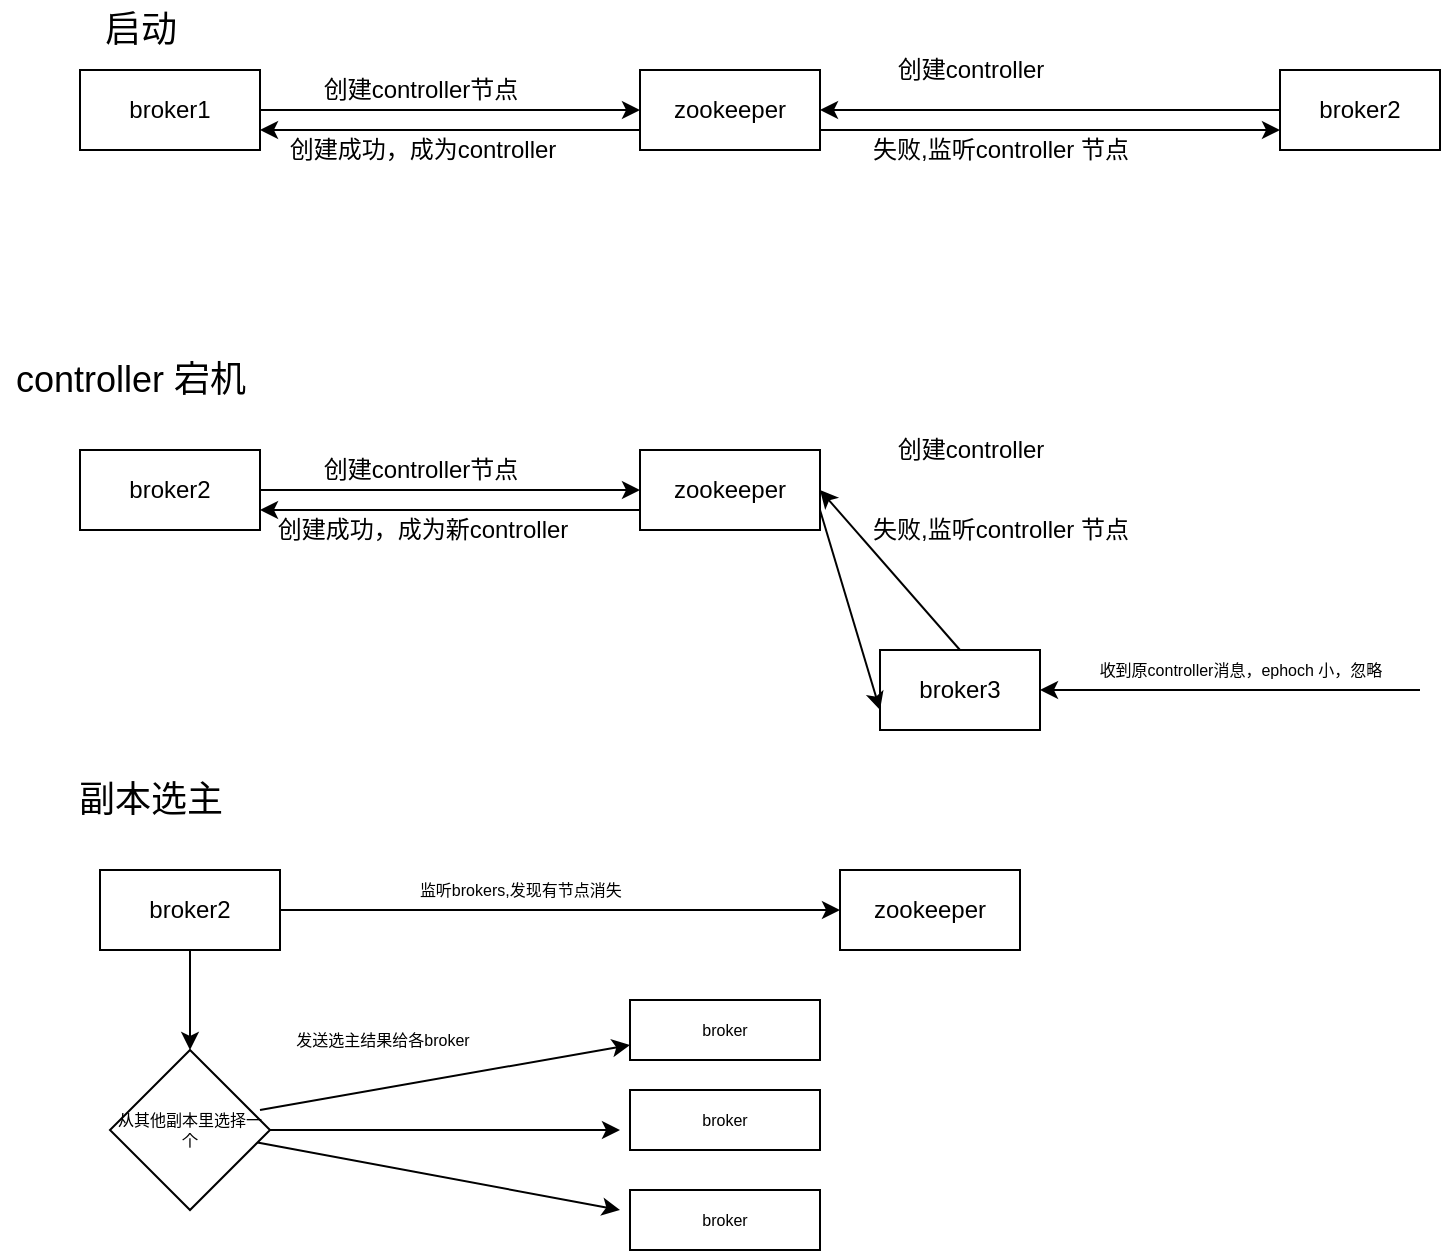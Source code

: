 <mxfile version="13.10.3" type="github">
  <diagram id="QfvP4DOxKt7_Ded9RQVd" name="Page-1">
    <mxGraphModel dx="909" dy="435" grid="1" gridSize="10" guides="1" tooltips="1" connect="1" arrows="1" fold="1" page="1" pageScale="1" pageWidth="827" pageHeight="1169" math="0" shadow="0">
      <root>
        <mxCell id="0" />
        <mxCell id="1" parent="0" />
        <mxCell id="Ba8Tc-JvGPcGH1VW4WcB-3" style="edgeStyle=orthogonalEdgeStyle;rounded=0;orthogonalLoop=1;jettySize=auto;html=1;entryX=0;entryY=0.5;entryDx=0;entryDy=0;" parent="1" source="Ba8Tc-JvGPcGH1VW4WcB-1" target="Ba8Tc-JvGPcGH1VW4WcB-2" edge="1">
          <mxGeometry relative="1" as="geometry" />
        </mxCell>
        <mxCell id="Ba8Tc-JvGPcGH1VW4WcB-1" value="broker1" style="rounded=0;whiteSpace=wrap;html=1;" parent="1" vertex="1">
          <mxGeometry x="80" y="120" width="90" height="40" as="geometry" />
        </mxCell>
        <mxCell id="Ba8Tc-JvGPcGH1VW4WcB-2" value="zookeeper" style="rounded=0;whiteSpace=wrap;html=1;" parent="1" vertex="1">
          <mxGeometry x="360" y="120" width="90" height="40" as="geometry" />
        </mxCell>
        <mxCell id="Ba8Tc-JvGPcGH1VW4WcB-4" value="创建controller节点" style="text;html=1;align=center;verticalAlign=middle;resizable=0;points=[];autosize=1;" parent="1" vertex="1">
          <mxGeometry x="195" y="120" width="110" height="20" as="geometry" />
        </mxCell>
        <mxCell id="Ba8Tc-JvGPcGH1VW4WcB-8" value="" style="endArrow=classic;html=1;entryX=1;entryY=0.75;entryDx=0;entryDy=0;exitX=0;exitY=0.75;exitDx=0;exitDy=0;" parent="1" source="Ba8Tc-JvGPcGH1VW4WcB-2" target="Ba8Tc-JvGPcGH1VW4WcB-1" edge="1">
          <mxGeometry width="50" height="50" relative="1" as="geometry">
            <mxPoint x="390" y="290" as="sourcePoint" />
            <mxPoint x="440" y="240" as="targetPoint" />
          </mxGeometry>
        </mxCell>
        <mxCell id="Ba8Tc-JvGPcGH1VW4WcB-9" value="创建成功，成为controller" style="text;html=1;align=center;verticalAlign=middle;resizable=0;points=[];autosize=1;" parent="1" vertex="1">
          <mxGeometry x="176" y="150" width="150" height="20" as="geometry" />
        </mxCell>
        <mxCell id="Ba8Tc-JvGPcGH1VW4WcB-11" style="edgeStyle=orthogonalEdgeStyle;rounded=0;orthogonalLoop=1;jettySize=auto;html=1;entryX=1;entryY=0.5;entryDx=0;entryDy=0;" parent="1" source="Ba8Tc-JvGPcGH1VW4WcB-10" target="Ba8Tc-JvGPcGH1VW4WcB-2" edge="1">
          <mxGeometry relative="1" as="geometry" />
        </mxCell>
        <mxCell id="Ba8Tc-JvGPcGH1VW4WcB-10" value="broker2" style="rounded=0;whiteSpace=wrap;html=1;" parent="1" vertex="1">
          <mxGeometry x="680" y="120" width="80" height="40" as="geometry" />
        </mxCell>
        <mxCell id="Ba8Tc-JvGPcGH1VW4WcB-12" value="创建controller" style="text;html=1;align=center;verticalAlign=middle;resizable=0;points=[];autosize=1;" parent="1" vertex="1">
          <mxGeometry x="480" y="110" width="90" height="20" as="geometry" />
        </mxCell>
        <mxCell id="Ba8Tc-JvGPcGH1VW4WcB-14" value="" style="endArrow=classic;html=1;exitX=1;exitY=0.75;exitDx=0;exitDy=0;entryX=0;entryY=0.75;entryDx=0;entryDy=0;" parent="1" source="Ba8Tc-JvGPcGH1VW4WcB-2" target="Ba8Tc-JvGPcGH1VW4WcB-10" edge="1">
          <mxGeometry width="50" height="50" relative="1" as="geometry">
            <mxPoint x="390" y="290" as="sourcePoint" />
            <mxPoint x="440" y="240" as="targetPoint" />
          </mxGeometry>
        </mxCell>
        <mxCell id="Ba8Tc-JvGPcGH1VW4WcB-15" value="失败,监听controller 节点" style="text;html=1;align=center;verticalAlign=middle;resizable=0;points=[];autosize=1;" parent="1" vertex="1">
          <mxGeometry x="470" y="150" width="140" height="20" as="geometry" />
        </mxCell>
        <mxCell id="Ba8Tc-JvGPcGH1VW4WcB-16" value="副本选主" style="text;html=1;align=center;verticalAlign=middle;resizable=0;points=[];autosize=1;strokeWidth=12;fontSize=18;" parent="1" vertex="1">
          <mxGeometry x="70" y="470" width="90" height="30" as="geometry" />
        </mxCell>
        <mxCell id="Ba8Tc-JvGPcGH1VW4WcB-17" value="controller 宕机" style="text;html=1;align=center;verticalAlign=middle;resizable=0;points=[];autosize=1;strokeWidth=12;fontSize=18;" parent="1" vertex="1">
          <mxGeometry x="40" y="260" width="130" height="30" as="geometry" />
        </mxCell>
        <mxCell id="Ba8Tc-JvGPcGH1VW4WcB-18" style="edgeStyle=orthogonalEdgeStyle;rounded=0;orthogonalLoop=1;jettySize=auto;html=1;entryX=0;entryY=0.5;entryDx=0;entryDy=0;" parent="1" source="Ba8Tc-JvGPcGH1VW4WcB-19" target="Ba8Tc-JvGPcGH1VW4WcB-20" edge="1">
          <mxGeometry relative="1" as="geometry" />
        </mxCell>
        <mxCell id="Ba8Tc-JvGPcGH1VW4WcB-19" value="broker2" style="rounded=0;whiteSpace=wrap;html=1;" parent="1" vertex="1">
          <mxGeometry x="80" y="310" width="90" height="40" as="geometry" />
        </mxCell>
        <mxCell id="Ba8Tc-JvGPcGH1VW4WcB-20" value="zookeeper" style="rounded=0;whiteSpace=wrap;html=1;" parent="1" vertex="1">
          <mxGeometry x="360" y="310" width="90" height="40" as="geometry" />
        </mxCell>
        <mxCell id="Ba8Tc-JvGPcGH1VW4WcB-21" value="创建controller节点" style="text;html=1;align=center;verticalAlign=middle;resizable=0;points=[];autosize=1;" parent="1" vertex="1">
          <mxGeometry x="195" y="310" width="110" height="20" as="geometry" />
        </mxCell>
        <mxCell id="Ba8Tc-JvGPcGH1VW4WcB-22" value="" style="endArrow=classic;html=1;entryX=1;entryY=0.75;entryDx=0;entryDy=0;exitX=0;exitY=0.75;exitDx=0;exitDy=0;" parent="1" source="Ba8Tc-JvGPcGH1VW4WcB-20" target="Ba8Tc-JvGPcGH1VW4WcB-19" edge="1">
          <mxGeometry width="50" height="50" relative="1" as="geometry">
            <mxPoint x="390" y="480" as="sourcePoint" />
            <mxPoint x="440" y="430" as="targetPoint" />
          </mxGeometry>
        </mxCell>
        <mxCell id="Ba8Tc-JvGPcGH1VW4WcB-23" value="创建成功，成为新controller" style="text;html=1;align=center;verticalAlign=middle;resizable=0;points=[];autosize=1;" parent="1" vertex="1">
          <mxGeometry x="171" y="340" width="160" height="20" as="geometry" />
        </mxCell>
        <mxCell id="Ba8Tc-JvGPcGH1VW4WcB-24" style="rounded=0;orthogonalLoop=1;jettySize=auto;html=1;entryX=1;entryY=0.5;entryDx=0;entryDy=0;exitX=0.5;exitY=0;exitDx=0;exitDy=0;" parent="1" source="Ba8Tc-JvGPcGH1VW4WcB-25" target="Ba8Tc-JvGPcGH1VW4WcB-20" edge="1">
          <mxGeometry relative="1" as="geometry" />
        </mxCell>
        <mxCell id="Ba8Tc-JvGPcGH1VW4WcB-25" value="broker3" style="rounded=0;whiteSpace=wrap;html=1;" parent="1" vertex="1">
          <mxGeometry x="480" y="410" width="80" height="40" as="geometry" />
        </mxCell>
        <mxCell id="Ba8Tc-JvGPcGH1VW4WcB-26" value="创建controller" style="text;html=1;align=center;verticalAlign=middle;resizable=0;points=[];autosize=1;" parent="1" vertex="1">
          <mxGeometry x="480" y="300" width="90" height="20" as="geometry" />
        </mxCell>
        <mxCell id="Ba8Tc-JvGPcGH1VW4WcB-27" value="" style="endArrow=classic;html=1;exitX=1;exitY=0.75;exitDx=0;exitDy=0;entryX=0;entryY=0.75;entryDx=0;entryDy=0;" parent="1" source="Ba8Tc-JvGPcGH1VW4WcB-20" target="Ba8Tc-JvGPcGH1VW4WcB-25" edge="1">
          <mxGeometry width="50" height="50" relative="1" as="geometry">
            <mxPoint x="390" y="480" as="sourcePoint" />
            <mxPoint x="440" y="430" as="targetPoint" />
          </mxGeometry>
        </mxCell>
        <mxCell id="Ba8Tc-JvGPcGH1VW4WcB-28" value="失败,监听controller 节点" style="text;html=1;align=center;verticalAlign=middle;resizable=0;points=[];autosize=1;" parent="1" vertex="1">
          <mxGeometry x="470" y="340" width="140" height="20" as="geometry" />
        </mxCell>
        <mxCell id="Ba8Tc-JvGPcGH1VW4WcB-32" value="" style="endArrow=classic;html=1;fontSize=18;entryX=1;entryY=0.5;entryDx=0;entryDy=0;" parent="1" target="Ba8Tc-JvGPcGH1VW4WcB-25" edge="1">
          <mxGeometry width="50" height="50" relative="1" as="geometry">
            <mxPoint x="750" y="430" as="sourcePoint" />
            <mxPoint x="730" y="430" as="targetPoint" />
          </mxGeometry>
        </mxCell>
        <mxCell id="Ba8Tc-JvGPcGH1VW4WcB-33" value="收到原controller消息，ephoch 小，忽略" style="text;html=1;align=center;verticalAlign=middle;resizable=0;points=[];autosize=1;fontSize=8;" parent="1" vertex="1">
          <mxGeometry x="575" y="410" width="170" height="20" as="geometry" />
        </mxCell>
        <mxCell id="Ba8Tc-JvGPcGH1VW4WcB-35" value="启动" style="text;html=1;align=center;verticalAlign=middle;resizable=0;points=[];autosize=1;strokeWidth=12;fontSize=18;" parent="1" vertex="1">
          <mxGeometry x="85" y="85" width="50" height="30" as="geometry" />
        </mxCell>
        <mxCell id="Ba8Tc-JvGPcGH1VW4WcB-38" style="edgeStyle=orthogonalEdgeStyle;rounded=0;orthogonalLoop=1;jettySize=auto;html=1;entryX=0;entryY=0.5;entryDx=0;entryDy=0;fontSize=8;" parent="1" source="Ba8Tc-JvGPcGH1VW4WcB-36" target="Ba8Tc-JvGPcGH1VW4WcB-37" edge="1">
          <mxGeometry relative="1" as="geometry" />
        </mxCell>
        <mxCell id="Ba8Tc-JvGPcGH1VW4WcB-39" value="监听brokers,发现有节点消失&amp;nbsp;" style="edgeLabel;html=1;align=center;verticalAlign=middle;resizable=0;points=[];fontSize=8;" parent="Ba8Tc-JvGPcGH1VW4WcB-38" vertex="1" connectable="0">
          <mxGeometry x="-0.104" y="3" relative="1" as="geometry">
            <mxPoint x="-5" y="-7" as="offset" />
          </mxGeometry>
        </mxCell>
        <mxCell id="Ba8Tc-JvGPcGH1VW4WcB-42" style="edgeStyle=orthogonalEdgeStyle;rounded=0;orthogonalLoop=1;jettySize=auto;html=1;entryX=0.5;entryY=0;entryDx=0;entryDy=0;fontSize=8;fontColor=#000000;" parent="1" source="Ba8Tc-JvGPcGH1VW4WcB-36" target="Ba8Tc-JvGPcGH1VW4WcB-41" edge="1">
          <mxGeometry relative="1" as="geometry" />
        </mxCell>
        <mxCell id="Ba8Tc-JvGPcGH1VW4WcB-36" value="broker2" style="rounded=0;whiteSpace=wrap;html=1;" parent="1" vertex="1">
          <mxGeometry x="90" y="520" width="90" height="40" as="geometry" />
        </mxCell>
        <mxCell id="Ba8Tc-JvGPcGH1VW4WcB-37" value="zookeeper" style="rounded=0;whiteSpace=wrap;html=1;" parent="1" vertex="1">
          <mxGeometry x="460" y="520" width="90" height="40" as="geometry" />
        </mxCell>
        <mxCell id="Ba8Tc-JvGPcGH1VW4WcB-47" style="edgeStyle=none;rounded=0;orthogonalLoop=1;jettySize=auto;html=1;fontSize=8;fontColor=#000000;" parent="1" source="Ba8Tc-JvGPcGH1VW4WcB-41" edge="1">
          <mxGeometry relative="1" as="geometry">
            <mxPoint x="350" y="650" as="targetPoint" />
          </mxGeometry>
        </mxCell>
        <mxCell id="Ba8Tc-JvGPcGH1VW4WcB-48" style="edgeStyle=none;rounded=0;orthogonalLoop=1;jettySize=auto;html=1;fontSize=8;fontColor=#000000;" parent="1" source="Ba8Tc-JvGPcGH1VW4WcB-41" edge="1">
          <mxGeometry relative="1" as="geometry">
            <mxPoint x="350" y="690" as="targetPoint" />
          </mxGeometry>
        </mxCell>
        <mxCell id="Ba8Tc-JvGPcGH1VW4WcB-41" value="从其他副本里选择一个" style="rhombus;whiteSpace=wrap;html=1;strokeWidth=1;fontSize=8;" parent="1" vertex="1">
          <mxGeometry x="95" y="610" width="80" height="80" as="geometry" />
        </mxCell>
        <mxCell id="Ba8Tc-JvGPcGH1VW4WcB-43" value="broker" style="rounded=0;whiteSpace=wrap;html=1;strokeWidth=1;fontSize=8;fontColor=#000000;" parent="1" vertex="1">
          <mxGeometry x="355" y="585" width="95" height="30" as="geometry" />
        </mxCell>
        <mxCell id="Ba8Tc-JvGPcGH1VW4WcB-44" value="broker" style="rounded=0;whiteSpace=wrap;html=1;strokeWidth=1;fontSize=8;fontColor=#000000;" parent="1" vertex="1">
          <mxGeometry x="355" y="630" width="95" height="30" as="geometry" />
        </mxCell>
        <mxCell id="Ba8Tc-JvGPcGH1VW4WcB-45" value="broker" style="rounded=0;whiteSpace=wrap;html=1;strokeWidth=1;fontSize=8;fontColor=#000000;" parent="1" vertex="1">
          <mxGeometry x="355" y="680" width="95" height="30" as="geometry" />
        </mxCell>
        <mxCell id="Ba8Tc-JvGPcGH1VW4WcB-46" value="" style="endArrow=classic;html=1;fontSize=8;fontColor=#000000;entryX=0;entryY=0.75;entryDx=0;entryDy=0;" parent="1" target="Ba8Tc-JvGPcGH1VW4WcB-43" edge="1">
          <mxGeometry width="50" height="50" relative="1" as="geometry">
            <mxPoint x="170" y="640" as="sourcePoint" />
            <mxPoint x="220" y="590" as="targetPoint" />
          </mxGeometry>
        </mxCell>
        <mxCell id="Ba8Tc-JvGPcGH1VW4WcB-49" value="发送选主结果给各broker" style="text;html=1;align=center;verticalAlign=middle;resizable=0;points=[];autosize=1;fontSize=8;fontColor=#000000;" parent="1" vertex="1">
          <mxGeometry x="176" y="595" width="110" height="20" as="geometry" />
        </mxCell>
      </root>
    </mxGraphModel>
  </diagram>
</mxfile>
